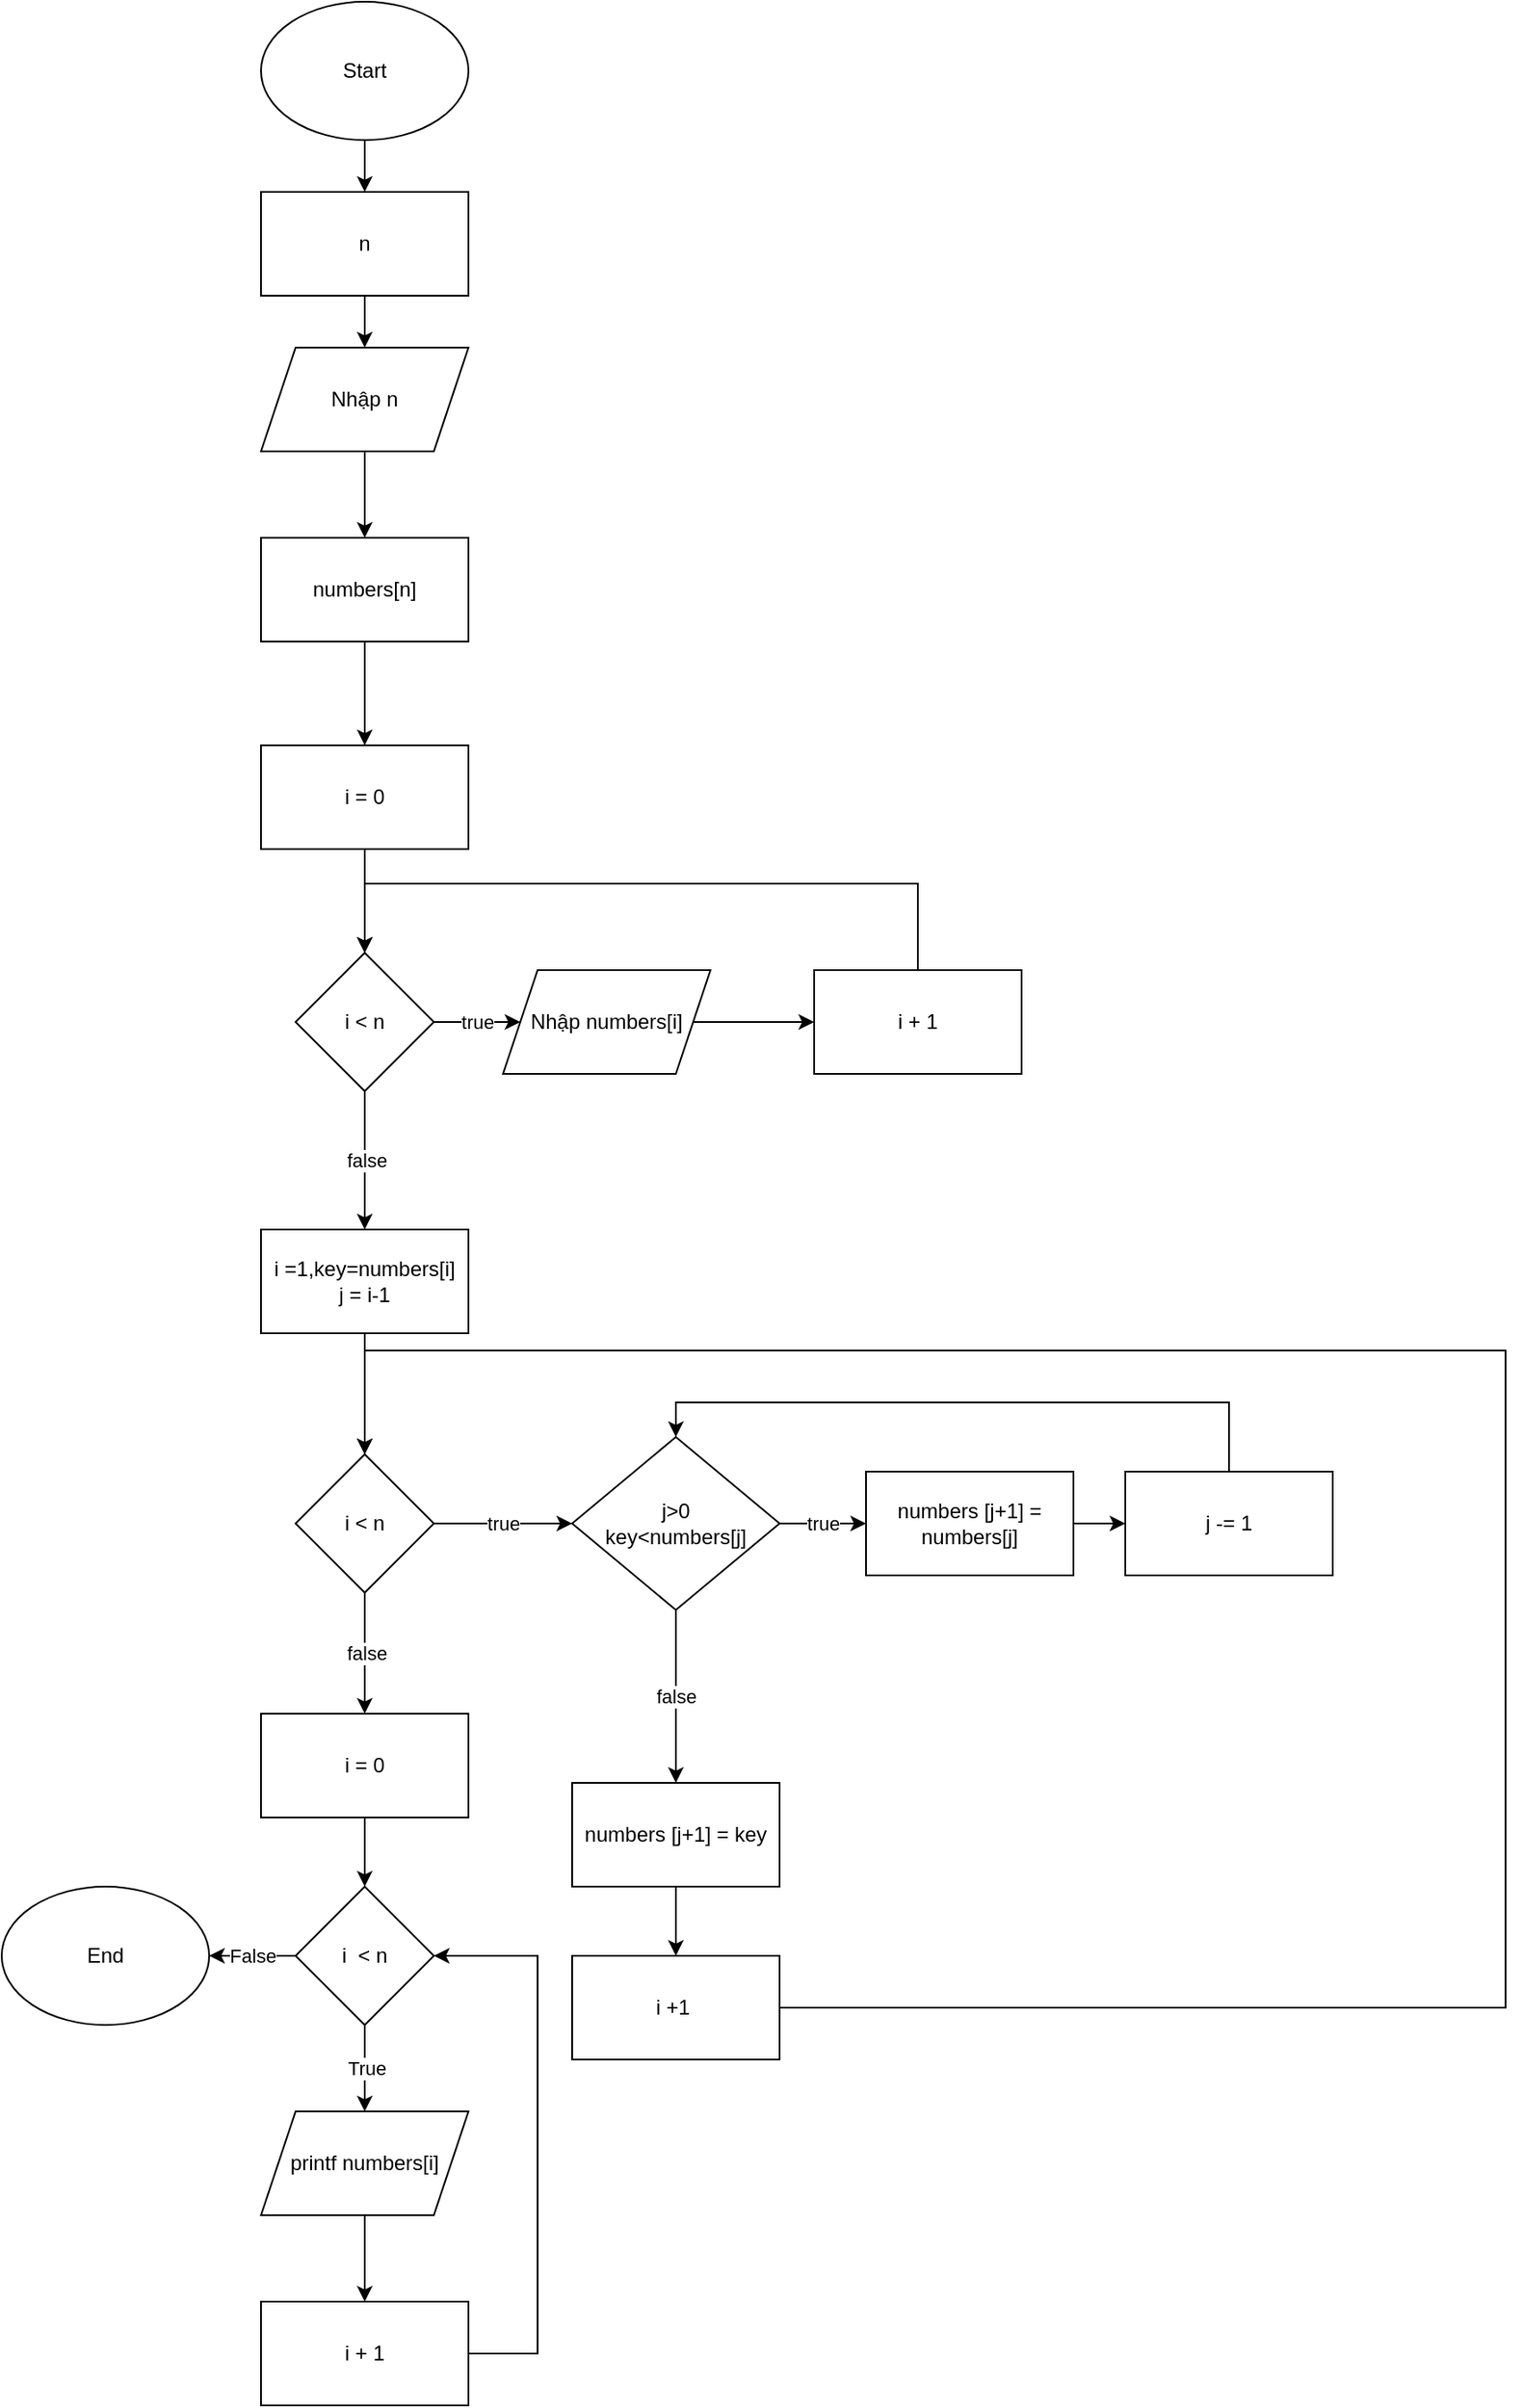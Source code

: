 <mxfile version="22.1.2" type="device">
  <diagram name="Trang-1" id="Z1414O9MlyAm52RzKEVQ">
    <mxGraphModel dx="1006" dy="559" grid="1" gridSize="10" guides="1" tooltips="1" connect="1" arrows="1" fold="1" page="1" pageScale="1" pageWidth="827" pageHeight="1169" math="0" shadow="0">
      <root>
        <mxCell id="0" />
        <mxCell id="1" parent="0" />
        <mxCell id="pJswhFiRaAlgQsFaP6x4-3" value="" style="edgeStyle=orthogonalEdgeStyle;rounded=0;orthogonalLoop=1;jettySize=auto;html=1;" edge="1" parent="1" source="pJswhFiRaAlgQsFaP6x4-1" target="pJswhFiRaAlgQsFaP6x4-2">
          <mxGeometry relative="1" as="geometry" />
        </mxCell>
        <mxCell id="pJswhFiRaAlgQsFaP6x4-1" value="Start" style="ellipse;whiteSpace=wrap;html=1;" vertex="1" parent="1">
          <mxGeometry x="240" y="10" width="120" height="80" as="geometry" />
        </mxCell>
        <mxCell id="pJswhFiRaAlgQsFaP6x4-5" value="" style="edgeStyle=orthogonalEdgeStyle;rounded=0;orthogonalLoop=1;jettySize=auto;html=1;" edge="1" parent="1" source="pJswhFiRaAlgQsFaP6x4-2" target="pJswhFiRaAlgQsFaP6x4-4">
          <mxGeometry relative="1" as="geometry" />
        </mxCell>
        <mxCell id="pJswhFiRaAlgQsFaP6x4-2" value="n" style="rounded=0;whiteSpace=wrap;html=1;" vertex="1" parent="1">
          <mxGeometry x="240" y="120" width="120" height="60" as="geometry" />
        </mxCell>
        <mxCell id="pJswhFiRaAlgQsFaP6x4-7" value="" style="edgeStyle=orthogonalEdgeStyle;rounded=0;orthogonalLoop=1;jettySize=auto;html=1;" edge="1" parent="1" source="pJswhFiRaAlgQsFaP6x4-4" target="pJswhFiRaAlgQsFaP6x4-6">
          <mxGeometry relative="1" as="geometry" />
        </mxCell>
        <mxCell id="pJswhFiRaAlgQsFaP6x4-4" value="Nhập n" style="shape=parallelogram;perimeter=parallelogramPerimeter;whiteSpace=wrap;html=1;fixedSize=1;rounded=0;" vertex="1" parent="1">
          <mxGeometry x="240" y="210" width="120" height="60" as="geometry" />
        </mxCell>
        <mxCell id="pJswhFiRaAlgQsFaP6x4-11" value="" style="edgeStyle=orthogonalEdgeStyle;rounded=0;orthogonalLoop=1;jettySize=auto;html=1;" edge="1" parent="1" source="pJswhFiRaAlgQsFaP6x4-6" target="pJswhFiRaAlgQsFaP6x4-10">
          <mxGeometry relative="1" as="geometry" />
        </mxCell>
        <mxCell id="pJswhFiRaAlgQsFaP6x4-6" value="numbers[n]" style="whiteSpace=wrap;html=1;rounded=0;" vertex="1" parent="1">
          <mxGeometry x="240" y="320" width="120" height="60" as="geometry" />
        </mxCell>
        <mxCell id="pJswhFiRaAlgQsFaP6x4-13" value="" style="edgeStyle=orthogonalEdgeStyle;rounded=0;orthogonalLoop=1;jettySize=auto;html=1;" edge="1" parent="1" source="pJswhFiRaAlgQsFaP6x4-10" target="pJswhFiRaAlgQsFaP6x4-12">
          <mxGeometry relative="1" as="geometry" />
        </mxCell>
        <mxCell id="pJswhFiRaAlgQsFaP6x4-10" value="i = 0" style="whiteSpace=wrap;html=1;rounded=0;" vertex="1" parent="1">
          <mxGeometry x="240" y="440" width="120" height="60" as="geometry" />
        </mxCell>
        <mxCell id="pJswhFiRaAlgQsFaP6x4-17" value="true" style="edgeStyle=orthogonalEdgeStyle;rounded=0;orthogonalLoop=1;jettySize=auto;html=1;" edge="1" parent="1" source="pJswhFiRaAlgQsFaP6x4-12" target="pJswhFiRaAlgQsFaP6x4-16">
          <mxGeometry relative="1" as="geometry" />
        </mxCell>
        <mxCell id="pJswhFiRaAlgQsFaP6x4-23" value="false" style="edgeStyle=orthogonalEdgeStyle;rounded=0;orthogonalLoop=1;jettySize=auto;html=1;" edge="1" parent="1" source="pJswhFiRaAlgQsFaP6x4-12">
          <mxGeometry relative="1" as="geometry">
            <mxPoint x="300" y="720" as="targetPoint" />
          </mxGeometry>
        </mxCell>
        <mxCell id="pJswhFiRaAlgQsFaP6x4-12" value="i &amp;lt; n" style="rhombus;whiteSpace=wrap;html=1;rounded=0;" vertex="1" parent="1">
          <mxGeometry x="260" y="560" width="80" height="80" as="geometry" />
        </mxCell>
        <mxCell id="pJswhFiRaAlgQsFaP6x4-19" value="" style="edgeStyle=orthogonalEdgeStyle;rounded=0;orthogonalLoop=1;jettySize=auto;html=1;" edge="1" parent="1" source="pJswhFiRaAlgQsFaP6x4-16" target="pJswhFiRaAlgQsFaP6x4-18">
          <mxGeometry relative="1" as="geometry" />
        </mxCell>
        <mxCell id="pJswhFiRaAlgQsFaP6x4-16" value="Nhập numbers[i]" style="shape=parallelogram;perimeter=parallelogramPerimeter;whiteSpace=wrap;html=1;fixedSize=1;rounded=0;" vertex="1" parent="1">
          <mxGeometry x="380" y="570" width="120" height="60" as="geometry" />
        </mxCell>
        <mxCell id="pJswhFiRaAlgQsFaP6x4-20" style="edgeStyle=orthogonalEdgeStyle;rounded=0;orthogonalLoop=1;jettySize=auto;html=1;movable=1;resizable=1;rotatable=1;deletable=1;editable=1;locked=0;connectable=1;entryX=0.5;entryY=0;entryDx=0;entryDy=0;" edge="1" parent="1" source="pJswhFiRaAlgQsFaP6x4-18" target="pJswhFiRaAlgQsFaP6x4-12">
          <mxGeometry relative="1" as="geometry">
            <mxPoint x="620" y="520" as="targetPoint" />
            <Array as="points">
              <mxPoint x="620" y="520" />
              <mxPoint x="300" y="520" />
            </Array>
          </mxGeometry>
        </mxCell>
        <mxCell id="pJswhFiRaAlgQsFaP6x4-18" value="i + 1" style="whiteSpace=wrap;html=1;rounded=0;" vertex="1" parent="1">
          <mxGeometry x="560" y="570" width="120" height="60" as="geometry" />
        </mxCell>
        <mxCell id="pJswhFiRaAlgQsFaP6x4-26" value="" style="edgeStyle=orthogonalEdgeStyle;rounded=0;orthogonalLoop=1;jettySize=auto;html=1;" edge="1" parent="1" source="pJswhFiRaAlgQsFaP6x4-24" target="pJswhFiRaAlgQsFaP6x4-25">
          <mxGeometry relative="1" as="geometry" />
        </mxCell>
        <mxCell id="pJswhFiRaAlgQsFaP6x4-24" value="i =1,key=numbers[i]&lt;br&gt;j = i-1" style="rounded=0;whiteSpace=wrap;html=1;" vertex="1" parent="1">
          <mxGeometry x="240" y="720" width="120" height="60" as="geometry" />
        </mxCell>
        <mxCell id="pJswhFiRaAlgQsFaP6x4-28" value="true" style="edgeStyle=orthogonalEdgeStyle;rounded=0;orthogonalLoop=1;jettySize=auto;html=1;" edge="1" parent="1" source="pJswhFiRaAlgQsFaP6x4-25" target="pJswhFiRaAlgQsFaP6x4-27">
          <mxGeometry relative="1" as="geometry" />
        </mxCell>
        <mxCell id="pJswhFiRaAlgQsFaP6x4-40" value="false" style="edgeStyle=orthogonalEdgeStyle;rounded=0;orthogonalLoop=1;jettySize=auto;html=1;" edge="1" parent="1" source="pJswhFiRaAlgQsFaP6x4-25">
          <mxGeometry relative="1" as="geometry">
            <mxPoint x="300" y="1000" as="targetPoint" />
          </mxGeometry>
        </mxCell>
        <mxCell id="pJswhFiRaAlgQsFaP6x4-25" value="i &amp;lt; n" style="rhombus;whiteSpace=wrap;html=1;rounded=0;" vertex="1" parent="1">
          <mxGeometry x="260" y="850" width="80" height="80" as="geometry" />
        </mxCell>
        <mxCell id="pJswhFiRaAlgQsFaP6x4-30" value="true" style="edgeStyle=orthogonalEdgeStyle;rounded=0;orthogonalLoop=1;jettySize=auto;html=1;" edge="1" parent="1" source="pJswhFiRaAlgQsFaP6x4-27" target="pJswhFiRaAlgQsFaP6x4-29">
          <mxGeometry relative="1" as="geometry" />
        </mxCell>
        <mxCell id="pJswhFiRaAlgQsFaP6x4-35" value="false" style="edgeStyle=orthogonalEdgeStyle;rounded=0;orthogonalLoop=1;jettySize=auto;html=1;" edge="1" parent="1" source="pJswhFiRaAlgQsFaP6x4-27" target="pJswhFiRaAlgQsFaP6x4-34">
          <mxGeometry relative="1" as="geometry" />
        </mxCell>
        <mxCell id="pJswhFiRaAlgQsFaP6x4-27" value="j&amp;gt;0&lt;br&gt;key&amp;lt;numbers[j]" style="rhombus;whiteSpace=wrap;html=1;rounded=0;" vertex="1" parent="1">
          <mxGeometry x="420" y="840" width="120" height="100" as="geometry" />
        </mxCell>
        <mxCell id="pJswhFiRaAlgQsFaP6x4-32" value="" style="edgeStyle=orthogonalEdgeStyle;rounded=0;orthogonalLoop=1;jettySize=auto;html=1;" edge="1" parent="1" source="pJswhFiRaAlgQsFaP6x4-29" target="pJswhFiRaAlgQsFaP6x4-31">
          <mxGeometry relative="1" as="geometry" />
        </mxCell>
        <mxCell id="pJswhFiRaAlgQsFaP6x4-29" value="numbers [j+1] = numbers[j]" style="whiteSpace=wrap;html=1;rounded=0;" vertex="1" parent="1">
          <mxGeometry x="590" y="860" width="120" height="60" as="geometry" />
        </mxCell>
        <mxCell id="pJswhFiRaAlgQsFaP6x4-33" style="edgeStyle=orthogonalEdgeStyle;rounded=0;orthogonalLoop=1;jettySize=auto;html=1;entryX=0.5;entryY=0;entryDx=0;entryDy=0;" edge="1" parent="1" source="pJswhFiRaAlgQsFaP6x4-31" target="pJswhFiRaAlgQsFaP6x4-27">
          <mxGeometry relative="1" as="geometry">
            <mxPoint x="800" y="820" as="targetPoint" />
            <Array as="points">
              <mxPoint x="800" y="820" />
              <mxPoint x="480" y="820" />
            </Array>
          </mxGeometry>
        </mxCell>
        <mxCell id="pJswhFiRaAlgQsFaP6x4-31" value="j -= 1" style="whiteSpace=wrap;html=1;rounded=0;" vertex="1" parent="1">
          <mxGeometry x="740" y="860" width="120" height="60" as="geometry" />
        </mxCell>
        <mxCell id="pJswhFiRaAlgQsFaP6x4-37" value="" style="edgeStyle=orthogonalEdgeStyle;rounded=0;orthogonalLoop=1;jettySize=auto;html=1;" edge="1" parent="1" source="pJswhFiRaAlgQsFaP6x4-34" target="pJswhFiRaAlgQsFaP6x4-36">
          <mxGeometry relative="1" as="geometry" />
        </mxCell>
        <mxCell id="pJswhFiRaAlgQsFaP6x4-34" value="numbers [j+1] = key" style="whiteSpace=wrap;html=1;rounded=0;" vertex="1" parent="1">
          <mxGeometry x="420" y="1040" width="120" height="60" as="geometry" />
        </mxCell>
        <mxCell id="pJswhFiRaAlgQsFaP6x4-39" style="edgeStyle=orthogonalEdgeStyle;rounded=0;orthogonalLoop=1;jettySize=auto;html=1;entryX=0.5;entryY=0;entryDx=0;entryDy=0;" edge="1" parent="1" source="pJswhFiRaAlgQsFaP6x4-36" target="pJswhFiRaAlgQsFaP6x4-25">
          <mxGeometry relative="1" as="geometry">
            <mxPoint x="920" y="790" as="targetPoint" />
            <Array as="points">
              <mxPoint x="960" y="1170" />
              <mxPoint x="960" y="790" />
              <mxPoint x="300" y="790" />
            </Array>
          </mxGeometry>
        </mxCell>
        <mxCell id="pJswhFiRaAlgQsFaP6x4-36" value="i +1&amp;nbsp;" style="whiteSpace=wrap;html=1;rounded=0;" vertex="1" parent="1">
          <mxGeometry x="420" y="1140" width="120" height="60" as="geometry" />
        </mxCell>
        <mxCell id="pJswhFiRaAlgQsFaP6x4-44" style="edgeStyle=orthogonalEdgeStyle;rounded=0;orthogonalLoop=1;jettySize=auto;html=1;entryX=0.5;entryY=0;entryDx=0;entryDy=0;" edge="1" parent="1" source="pJswhFiRaAlgQsFaP6x4-42" target="pJswhFiRaAlgQsFaP6x4-43">
          <mxGeometry relative="1" as="geometry" />
        </mxCell>
        <mxCell id="pJswhFiRaAlgQsFaP6x4-42" value="i = 0" style="rounded=0;whiteSpace=wrap;html=1;" vertex="1" parent="1">
          <mxGeometry x="240" y="1000" width="120" height="60" as="geometry" />
        </mxCell>
        <mxCell id="pJswhFiRaAlgQsFaP6x4-45" value="True" style="edgeStyle=orthogonalEdgeStyle;rounded=0;orthogonalLoop=1;jettySize=auto;html=1;" edge="1" parent="1" source="pJswhFiRaAlgQsFaP6x4-43">
          <mxGeometry relative="1" as="geometry">
            <mxPoint x="300" y="1230" as="targetPoint" />
          </mxGeometry>
        </mxCell>
        <mxCell id="pJswhFiRaAlgQsFaP6x4-51" value="False" style="edgeStyle=orthogonalEdgeStyle;rounded=0;orthogonalLoop=1;jettySize=auto;html=1;" edge="1" parent="1" source="pJswhFiRaAlgQsFaP6x4-43" target="pJswhFiRaAlgQsFaP6x4-50">
          <mxGeometry relative="1" as="geometry" />
        </mxCell>
        <mxCell id="pJswhFiRaAlgQsFaP6x4-43" value="i&amp;nbsp; &amp;lt; n" style="rhombus;whiteSpace=wrap;html=1;" vertex="1" parent="1">
          <mxGeometry x="260" y="1100" width="80" height="80" as="geometry" />
        </mxCell>
        <mxCell id="pJswhFiRaAlgQsFaP6x4-48" value="" style="edgeStyle=orthogonalEdgeStyle;rounded=0;orthogonalLoop=1;jettySize=auto;html=1;" edge="1" parent="1" source="pJswhFiRaAlgQsFaP6x4-46" target="pJswhFiRaAlgQsFaP6x4-47">
          <mxGeometry relative="1" as="geometry" />
        </mxCell>
        <mxCell id="pJswhFiRaAlgQsFaP6x4-46" value="printf numbers[i]" style="shape=parallelogram;perimeter=parallelogramPerimeter;whiteSpace=wrap;html=1;fixedSize=1;" vertex="1" parent="1">
          <mxGeometry x="240" y="1230" width="120" height="60" as="geometry" />
        </mxCell>
        <mxCell id="pJswhFiRaAlgQsFaP6x4-49" style="edgeStyle=orthogonalEdgeStyle;rounded=0;orthogonalLoop=1;jettySize=auto;html=1;entryX=1;entryY=0.5;entryDx=0;entryDy=0;" edge="1" parent="1" source="pJswhFiRaAlgQsFaP6x4-47" target="pJswhFiRaAlgQsFaP6x4-43">
          <mxGeometry relative="1" as="geometry">
            <mxPoint x="380" y="1140" as="targetPoint" />
            <Array as="points">
              <mxPoint x="400" y="1370" />
              <mxPoint x="400" y="1140" />
            </Array>
          </mxGeometry>
        </mxCell>
        <mxCell id="pJswhFiRaAlgQsFaP6x4-47" value="i + 1" style="whiteSpace=wrap;html=1;" vertex="1" parent="1">
          <mxGeometry x="240" y="1340" width="120" height="60" as="geometry" />
        </mxCell>
        <mxCell id="pJswhFiRaAlgQsFaP6x4-50" value="End" style="ellipse;whiteSpace=wrap;html=1;" vertex="1" parent="1">
          <mxGeometry x="90" y="1100" width="120" height="80" as="geometry" />
        </mxCell>
      </root>
    </mxGraphModel>
  </diagram>
</mxfile>
